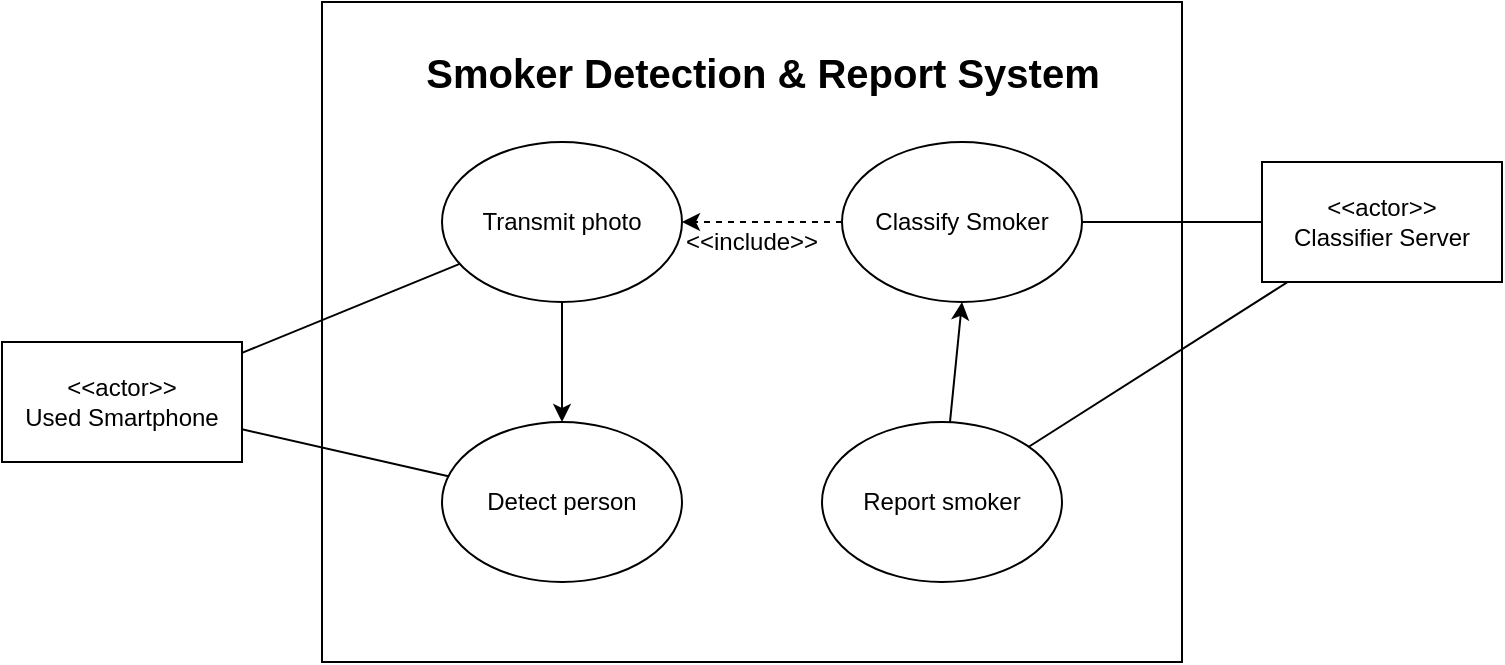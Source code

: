 <mxfile version="10.7.7" type="device"><diagram id="l0qjLbHC4XTTLXusek0E" name="Page-1"><mxGraphModel dx="754" dy="386" grid="1" gridSize="10" guides="1" tooltips="1" connect="1" arrows="1" fold="1" page="1" pageScale="1" pageWidth="827" pageHeight="1169" math="0" shadow="0"><root><mxCell id="0"/><mxCell id="1" parent="0"/><mxCell id="4LH3umKBwImS-M51sny5-1" value="" style="rounded=0;whiteSpace=wrap;html=1;" parent="1" vertex="1"><mxGeometry x="180" y="180" width="430" height="330" as="geometry"/></mxCell><mxCell id="4LH3umKBwImS-M51sny5-3" value="&lt;b&gt;&lt;font style=&quot;font-size: 20px&quot;&gt;Smoker Detection &amp;amp; Report System&lt;/font&gt;&lt;/b&gt;" style="text;html=1;strokeColor=none;fillColor=none;align=center;verticalAlign=middle;whiteSpace=wrap;rounded=0;" parent="1" vertex="1"><mxGeometry x="193.5" y="180" width="413" height="70" as="geometry"/></mxCell><mxCell id="4LH3umKBwImS-M51sny5-5" value="Report smoker" style="ellipse;whiteSpace=wrap;html=1;" parent="1" vertex="1"><mxGeometry x="430" y="390" width="120" height="80" as="geometry"/></mxCell><mxCell id="4LH3umKBwImS-M51sny5-7" value="" style="endArrow=none;html=1;" parent="1" source="4LH3umKBwImS-M51sny5-11" target="4LH3umKBwImS-M51sny5-5" edge="1"><mxGeometry width="50" height="50" relative="1" as="geometry"><mxPoint x="240" y="225" as="sourcePoint"/><mxPoint x="360" y="300" as="targetPoint"/></mxGeometry></mxCell><mxCell id="sWs4Ql4tGPYWiPrWDwi7-6" style="edgeStyle=orthogonalEdgeStyle;rounded=0;orthogonalLoop=1;jettySize=auto;html=1;exitX=0;exitY=0.5;exitDx=0;exitDy=0;endArrow=none;endFill=0;" edge="1" parent="1" source="4LH3umKBwImS-M51sny5-11" target="sWs4Ql4tGPYWiPrWDwi7-1"><mxGeometry relative="1" as="geometry"/></mxCell><mxCell id="4LH3umKBwImS-M51sny5-11" value="&lt;div&gt;&amp;lt;&amp;lt;actor&amp;gt;&amp;gt;&lt;/div&gt;&lt;div&gt;Classifier Server&lt;/div&gt;" style="rounded=0;whiteSpace=wrap;html=1;" parent="1" vertex="1"><mxGeometry x="650" y="260" width="120" height="60" as="geometry"/></mxCell><mxCell id="4LH3umKBwImS-M51sny5-12" value="&lt;div&gt;&amp;lt;&amp;lt;actor&amp;gt;&amp;gt;&lt;/div&gt;&lt;div&gt;Used Smartphone&lt;/div&gt;" style="rounded=0;whiteSpace=wrap;html=1;" parent="1" vertex="1"><mxGeometry x="20" y="350" width="120" height="60" as="geometry"/></mxCell><mxCell id="4LH3umKBwImS-M51sny5-13" value="Detect person" style="ellipse;whiteSpace=wrap;html=1;" parent="1" vertex="1"><mxGeometry x="240" y="390" width="120" height="80" as="geometry"/></mxCell><mxCell id="sWs4Ql4tGPYWiPrWDwi7-10" style="edgeStyle=none;rounded=0;orthogonalLoop=1;jettySize=auto;html=1;exitX=0.5;exitY=1;exitDx=0;exitDy=0;startArrow=none;startFill=0;endArrow=classic;endFill=1;" edge="1" parent="1" source="4LH3umKBwImS-M51sny5-14" target="4LH3umKBwImS-M51sny5-13"><mxGeometry relative="1" as="geometry"/></mxCell><mxCell id="4LH3umKBwImS-M51sny5-14" value="Transmit photo" style="ellipse;whiteSpace=wrap;html=1;" parent="1" vertex="1"><mxGeometry x="240" y="250" width="120" height="80" as="geometry"/></mxCell><mxCell id="4LH3umKBwImS-M51sny5-15" value="" style="endArrow=none;html=1;" parent="1" source="4LH3umKBwImS-M51sny5-12" target="4LH3umKBwImS-M51sny5-14" edge="1"><mxGeometry width="50" height="50" relative="1" as="geometry"><mxPoint x="180" y="320" as="sourcePoint"/><mxPoint x="230" y="270" as="targetPoint"/></mxGeometry></mxCell><mxCell id="4LH3umKBwImS-M51sny5-16" value="" style="endArrow=none;html=1;" parent="1" source="4LH3umKBwImS-M51sny5-12" target="4LH3umKBwImS-M51sny5-13" edge="1"><mxGeometry width="50" height="50" relative="1" as="geometry"><mxPoint x="150" y="259.85" as="sourcePoint"/><mxPoint x="275.249" y="280.411" as="targetPoint"/></mxGeometry></mxCell><mxCell id="sWs4Ql4tGPYWiPrWDwi7-2" style="edgeStyle=orthogonalEdgeStyle;rounded=0;orthogonalLoop=1;jettySize=auto;html=1;exitX=0;exitY=0.5;exitDx=0;exitDy=0;dashed=1;" edge="1" parent="1" source="sWs4Ql4tGPYWiPrWDwi7-1" target="4LH3umKBwImS-M51sny5-14"><mxGeometry relative="1" as="geometry"/></mxCell><mxCell id="sWs4Ql4tGPYWiPrWDwi7-8" style="rounded=0;orthogonalLoop=1;jettySize=auto;html=1;exitX=0.5;exitY=1;exitDx=0;exitDy=0;endArrow=none;endFill=0;startArrow=classic;startFill=1;" edge="1" parent="1" source="sWs4Ql4tGPYWiPrWDwi7-1" target="4LH3umKBwImS-M51sny5-5"><mxGeometry relative="1" as="geometry"/></mxCell><mxCell id="sWs4Ql4tGPYWiPrWDwi7-1" value="Classify Smoker" style="ellipse;whiteSpace=wrap;html=1;" vertex="1" parent="1"><mxGeometry x="440" y="250" width="120" height="80" as="geometry"/></mxCell><mxCell id="sWs4Ql4tGPYWiPrWDwi7-4" value="&amp;lt;&amp;lt;include&amp;gt;&amp;gt;&lt;br&gt;&lt;br&gt;" style="text;html=1;resizable=0;points=[];autosize=1;align=left;verticalAlign=top;spacingTop=-4;" vertex="1" parent="1"><mxGeometry x="360" y="290" width="80" height="30" as="geometry"/></mxCell></root></mxGraphModel></diagram></mxfile>